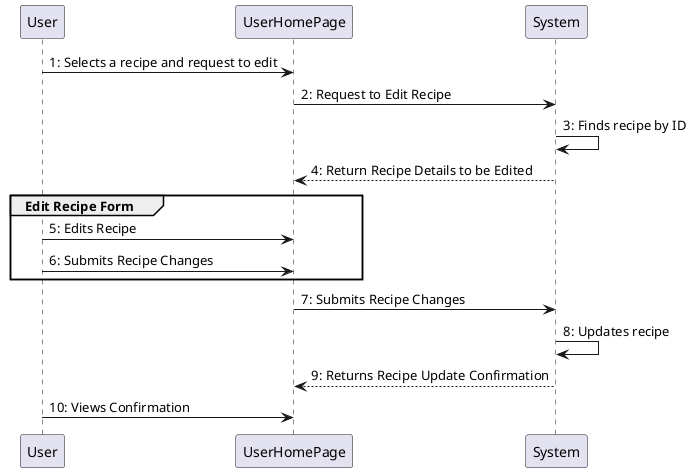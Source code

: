 @startuml
                     User -> UserHomePage: 1: Selects a recipe and request to edit
                     UserHomePage -> System: 2: Request to Edit Recipe
                     System -> System: 3: Finds recipe by ID
                     System --> UserHomePage: 4: Return Recipe Details to be Edited
group Edit Recipe Form
                     User -> UserHomePage: 5: Edits Recipe
                     User -> UserHomePage: 6: Submits Recipe Changes
                     end
                     UserHomePage -> System: 7: Submits Recipe Changes
                     System -> System: 8: Updates recipe
                     System --> UserHomePage: 9: Returns Recipe Update Confirmation
                     User -> UserHomePage: 10: Views Confirmation

                     @enduml